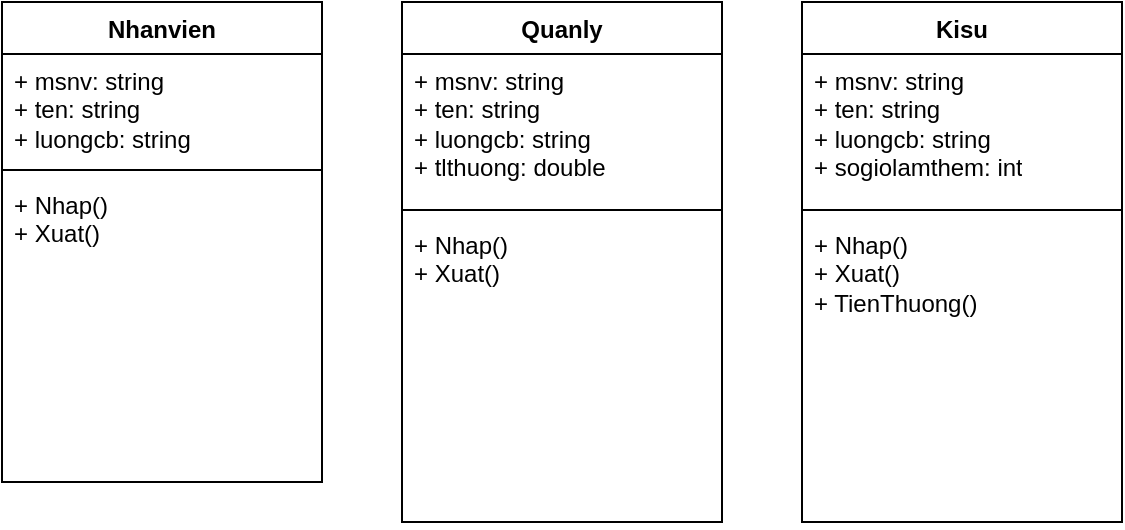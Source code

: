 <mxfile version="24.8.3">
  <diagram name="Page-1" id="Gfvksw-axA_l2EI55X2Z">
    <mxGraphModel dx="852" dy="472" grid="1" gridSize="10" guides="1" tooltips="1" connect="1" arrows="1" fold="1" page="1" pageScale="1" pageWidth="260" pageHeight="420" math="0" shadow="0">
      <root>
        <mxCell id="0" />
        <mxCell id="1" parent="0" />
        <mxCell id="1P2L_PE5R3SmkxmbPNPI-1" value="Nhanvien" style="swimlane;fontStyle=1;align=center;verticalAlign=top;childLayout=stackLayout;horizontal=1;startSize=26;horizontalStack=0;resizeParent=1;resizeParentMax=0;resizeLast=0;collapsible=1;marginBottom=0;whiteSpace=wrap;html=1;" vertex="1" parent="1">
          <mxGeometry width="160" height="240" as="geometry" />
        </mxCell>
        <mxCell id="1P2L_PE5R3SmkxmbPNPI-2" value="+ msnv: string&lt;div&gt;+ ten: string&lt;/div&gt;&lt;div&gt;+ luongcb: string&lt;/div&gt;" style="text;strokeColor=none;fillColor=none;align=left;verticalAlign=top;spacingLeft=4;spacingRight=4;overflow=hidden;rotatable=0;points=[[0,0.5],[1,0.5]];portConstraint=eastwest;whiteSpace=wrap;html=1;" vertex="1" parent="1P2L_PE5R3SmkxmbPNPI-1">
          <mxGeometry y="26" width="160" height="54" as="geometry" />
        </mxCell>
        <mxCell id="1P2L_PE5R3SmkxmbPNPI-3" value="" style="line;strokeWidth=1;fillColor=none;align=left;verticalAlign=middle;spacingTop=-1;spacingLeft=3;spacingRight=3;rotatable=0;labelPosition=right;points=[];portConstraint=eastwest;strokeColor=inherit;" vertex="1" parent="1P2L_PE5R3SmkxmbPNPI-1">
          <mxGeometry y="80" width="160" height="8" as="geometry" />
        </mxCell>
        <mxCell id="1P2L_PE5R3SmkxmbPNPI-4" value="&lt;div&gt;+ Nhap()&lt;/div&gt;+ Xuat()" style="text;strokeColor=none;fillColor=none;align=left;verticalAlign=top;spacingLeft=4;spacingRight=4;overflow=hidden;rotatable=0;points=[[0,0.5],[1,0.5]];portConstraint=eastwest;whiteSpace=wrap;html=1;" vertex="1" parent="1P2L_PE5R3SmkxmbPNPI-1">
          <mxGeometry y="88" width="160" height="152" as="geometry" />
        </mxCell>
        <mxCell id="1P2L_PE5R3SmkxmbPNPI-13" value="Quanly" style="swimlane;fontStyle=1;align=center;verticalAlign=top;childLayout=stackLayout;horizontal=1;startSize=26;horizontalStack=0;resizeParent=1;resizeParentMax=0;resizeLast=0;collapsible=1;marginBottom=0;whiteSpace=wrap;html=1;" vertex="1" parent="1">
          <mxGeometry x="200" width="160" height="260" as="geometry" />
        </mxCell>
        <mxCell id="1P2L_PE5R3SmkxmbPNPI-14" value="+ msnv: string&lt;div&gt;+ ten: string&lt;/div&gt;&lt;div&gt;+ luongcb: string&lt;/div&gt;&lt;div&gt;+ tlthuong: double&lt;/div&gt;" style="text;strokeColor=none;fillColor=none;align=left;verticalAlign=top;spacingLeft=4;spacingRight=4;overflow=hidden;rotatable=0;points=[[0,0.5],[1,0.5]];portConstraint=eastwest;whiteSpace=wrap;html=1;" vertex="1" parent="1P2L_PE5R3SmkxmbPNPI-13">
          <mxGeometry y="26" width="160" height="74" as="geometry" />
        </mxCell>
        <mxCell id="1P2L_PE5R3SmkxmbPNPI-15" value="" style="line;strokeWidth=1;fillColor=none;align=left;verticalAlign=middle;spacingTop=-1;spacingLeft=3;spacingRight=3;rotatable=0;labelPosition=right;points=[];portConstraint=eastwest;strokeColor=inherit;" vertex="1" parent="1P2L_PE5R3SmkxmbPNPI-13">
          <mxGeometry y="100" width="160" height="8" as="geometry" />
        </mxCell>
        <mxCell id="1P2L_PE5R3SmkxmbPNPI-16" value="&lt;div&gt;+ Nhap()&lt;/div&gt;+ Xuat()" style="text;strokeColor=none;fillColor=none;align=left;verticalAlign=top;spacingLeft=4;spacingRight=4;overflow=hidden;rotatable=0;points=[[0,0.5],[1,0.5]];portConstraint=eastwest;whiteSpace=wrap;html=1;" vertex="1" parent="1P2L_PE5R3SmkxmbPNPI-13">
          <mxGeometry y="108" width="160" height="152" as="geometry" />
        </mxCell>
        <mxCell id="1P2L_PE5R3SmkxmbPNPI-17" value="Kisu" style="swimlane;fontStyle=1;align=center;verticalAlign=top;childLayout=stackLayout;horizontal=1;startSize=26;horizontalStack=0;resizeParent=1;resizeParentMax=0;resizeLast=0;collapsible=1;marginBottom=0;whiteSpace=wrap;html=1;" vertex="1" parent="1">
          <mxGeometry x="400" width="160" height="260" as="geometry" />
        </mxCell>
        <mxCell id="1P2L_PE5R3SmkxmbPNPI-18" value="+ msnv: string&lt;div&gt;+ ten: string&lt;/div&gt;&lt;div&gt;+ luongcb: string&lt;/div&gt;&lt;div&gt;+ sogiolamthem: int&lt;/div&gt;" style="text;strokeColor=none;fillColor=none;align=left;verticalAlign=top;spacingLeft=4;spacingRight=4;overflow=hidden;rotatable=0;points=[[0,0.5],[1,0.5]];portConstraint=eastwest;whiteSpace=wrap;html=1;" vertex="1" parent="1P2L_PE5R3SmkxmbPNPI-17">
          <mxGeometry y="26" width="160" height="74" as="geometry" />
        </mxCell>
        <mxCell id="1P2L_PE5R3SmkxmbPNPI-19" value="" style="line;strokeWidth=1;fillColor=none;align=left;verticalAlign=middle;spacingTop=-1;spacingLeft=3;spacingRight=3;rotatable=0;labelPosition=right;points=[];portConstraint=eastwest;strokeColor=inherit;" vertex="1" parent="1P2L_PE5R3SmkxmbPNPI-17">
          <mxGeometry y="100" width="160" height="8" as="geometry" />
        </mxCell>
        <mxCell id="1P2L_PE5R3SmkxmbPNPI-20" value="&lt;div&gt;+ Nhap()&lt;/div&gt;&lt;div&gt;+ Xuat()&lt;/div&gt;+ TienThuong()" style="text;strokeColor=none;fillColor=none;align=left;verticalAlign=top;spacingLeft=4;spacingRight=4;overflow=hidden;rotatable=0;points=[[0,0.5],[1,0.5]];portConstraint=eastwest;whiteSpace=wrap;html=1;" vertex="1" parent="1P2L_PE5R3SmkxmbPNPI-17">
          <mxGeometry y="108" width="160" height="152" as="geometry" />
        </mxCell>
      </root>
    </mxGraphModel>
  </diagram>
</mxfile>
